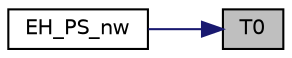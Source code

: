 digraph "T0"
{
 // LATEX_PDF_SIZE
  edge [fontname="Helvetica",fontsize="10",labelfontname="Helvetica",labelfontsize="10"];
  node [fontname="Helvetica",fontsize="10",shape=record];
  rankdir="RL";
  Node1 [label="T0",height=0.2,width=0.4,color="black", fillcolor="grey75", style="filled", fontcolor="black",tooltip="Compute ????? AM:EDIT."];
  Node1 -> Node2 [dir="back",color="midnightblue",fontsize="10",style="solid",fontname="Helvetica"];
  Node2 [label="EH_PS_nw",height=0.2,width=0.4,color="black", fillcolor="white", style="filled",URL="$d7/d78/wnw__split_8c.html#a0859675908f887c5e50061678261bf4b",tooltip="Compute the Eisentein-Hu approximate nowiggle component of linear matter power spectrum."];
}
